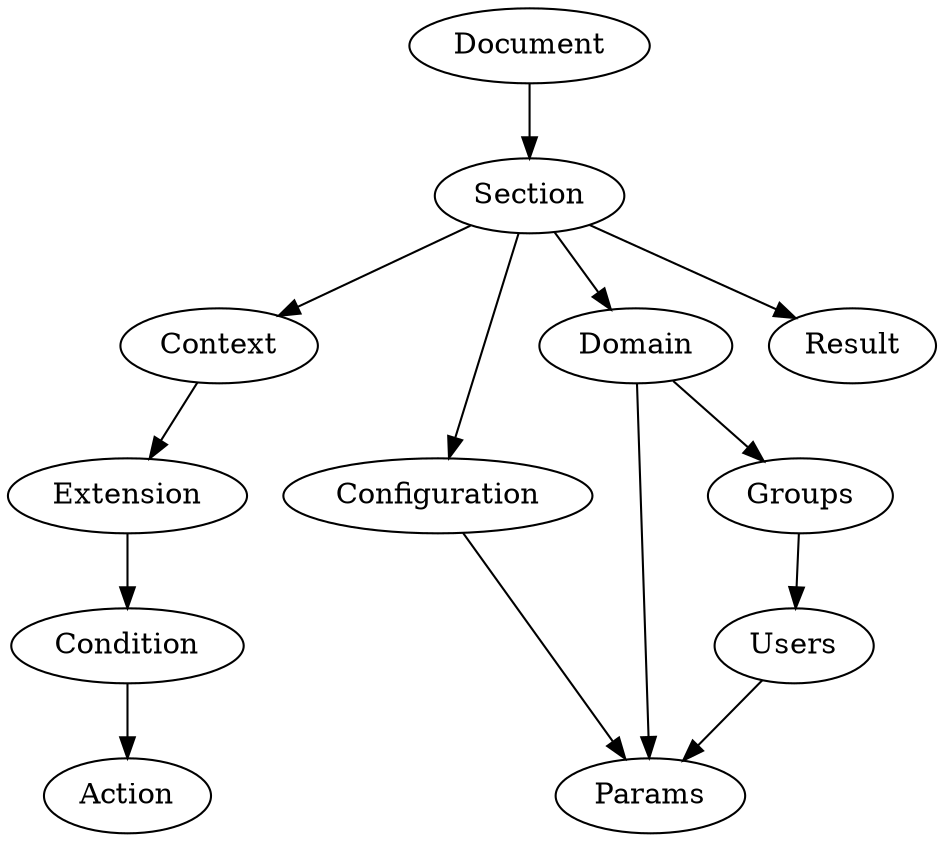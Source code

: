 # dot graph.dot -Tpng -o graph.png
digraph struct {
  Document -> Section
  Section -> Context
  Section -> Configuration
  Section -> Domain
  Section -> Result
  Context -> Extension
  Configuration -> Params
  Domain -> Params
  Domain -> Groups
  Groups -> Users
  Users -> Params
  Extension -> Condition
  Condition -> Action
}
